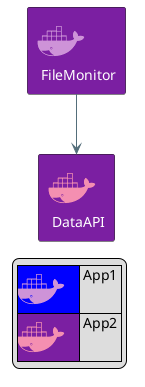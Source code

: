 {
  "sha1": "pubtc4t7nev814uiit3nnwwil2y7dip",
  "insertion": {
    "when": "2024-06-04T17:28:41.720Z",
    "url": "https://forum.plantuml.net/12244/how-to-define-background-color-to-sprite-in-legend",
    "user": "plantuml@gmail.com"
  }
}
@startuml

!include <tupadr3/common.puml>
!include <tupadr3/devicons2/docker.puml>

skinparam componentStyle rectangle
skinparam ArrowColor #546E7A

!define _dockerbackgroundcolor #7B1FA2
!define _dockercolor #CE93D8
!define _dockercoloralternate #F48FB1
!define _dockertextcolor #FFFFFF

DEV2_DOCKER(app1,<color:_dockertextcolor>FileMonitor,component,_dockercolor) _dockerbackgroundcolor
DEV2_DOCKER(app2,<color:_dockertextcolor>DataAPI,component,_dockercoloralternate) _dockerbackgroundcolor

app1 -down-> app2

legend right
|<#blue><color:_dockercolor><$docker>    | App1 |
|<_dockerbackgroundcolor><color:_dockercoloralternate><$docker> | App2 |
endlegend

@enduml
